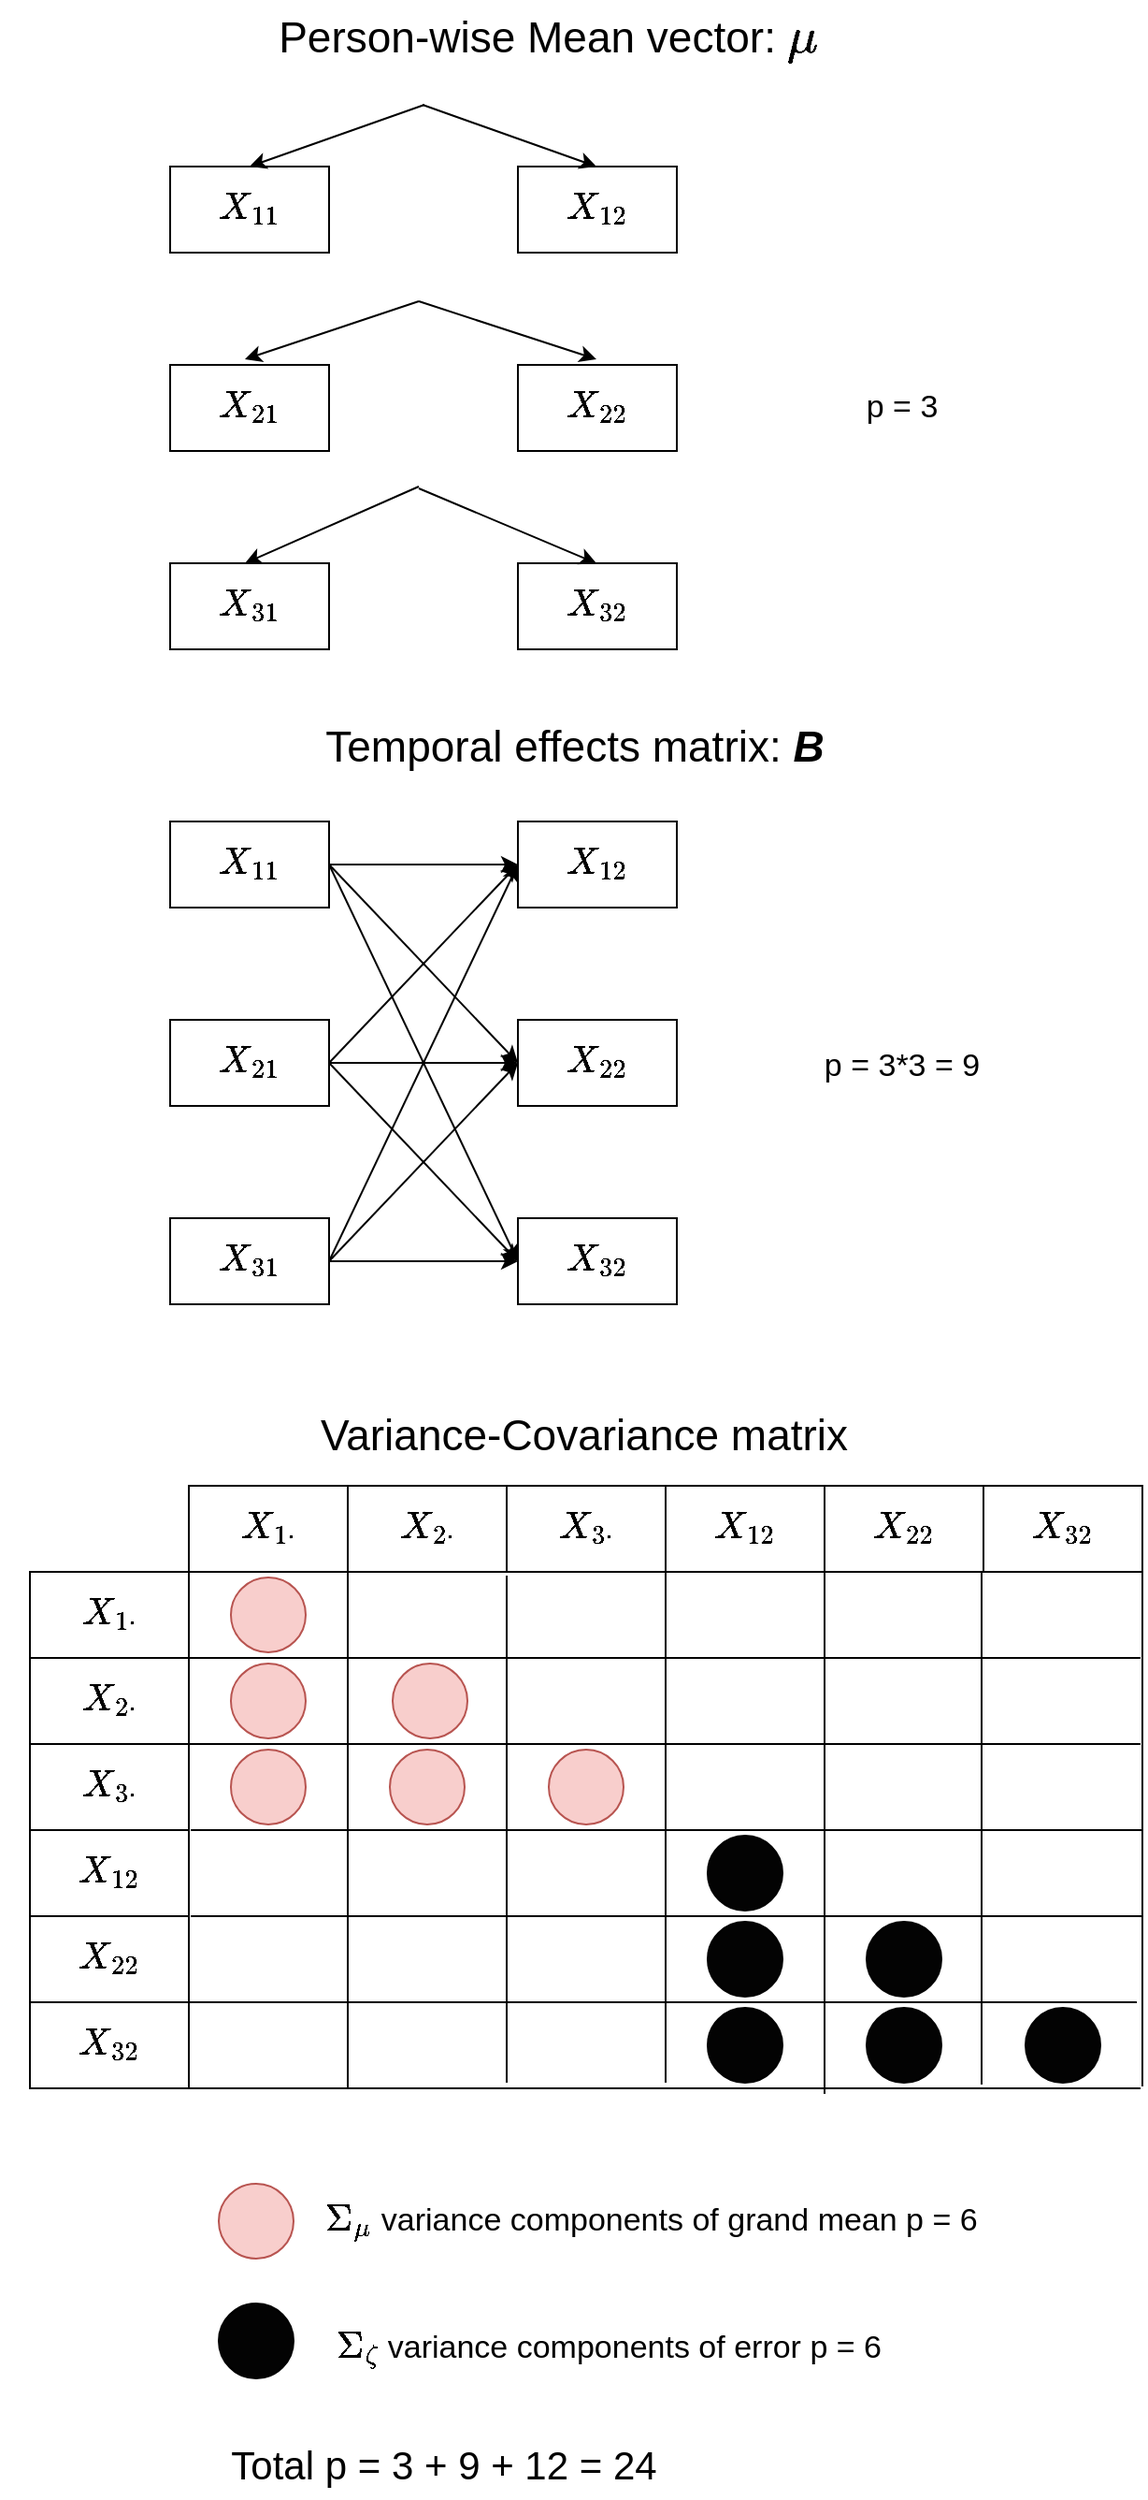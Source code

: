 <mxfile version="24.7.5">
  <diagram name="Page-1" id="bcyq5zdVHLgftZWWcf4A">
    <mxGraphModel dx="1677" dy="1243" grid="0" gridSize="10" guides="1" tooltips="1" connect="1" arrows="1" fold="1" page="0" pageScale="1" pageWidth="850" pageHeight="1100" math="1" shadow="0">
      <root>
        <mxCell id="0" />
        <mxCell id="1" parent="0" />
        <mxCell id="BIezD52MR-JfPG9IWd5c-9" style="rounded=0;orthogonalLoop=1;jettySize=auto;html=1;exitX=1;exitY=0.5;exitDx=0;exitDy=0;entryX=0;entryY=0.5;entryDx=0;entryDy=0;" edge="1" parent="1" source="aj2SmgymIhFg2K4pVTTK-1" target="BIezD52MR-JfPG9IWd5c-4">
          <mxGeometry relative="1" as="geometry" />
        </mxCell>
        <mxCell id="BIezD52MR-JfPG9IWd5c-10" style="edgeStyle=orthogonalEdgeStyle;rounded=0;orthogonalLoop=1;jettySize=auto;html=1;exitX=1;exitY=0.5;exitDx=0;exitDy=0;" edge="1" parent="1" source="aj2SmgymIhFg2K4pVTTK-1" target="BIezD52MR-JfPG9IWd5c-3">
          <mxGeometry relative="1" as="geometry" />
        </mxCell>
        <mxCell id="BIezD52MR-JfPG9IWd5c-11" style="rounded=0;orthogonalLoop=1;jettySize=auto;html=1;exitX=1;exitY=0.5;exitDx=0;exitDy=0;entryX=0;entryY=0.5;entryDx=0;entryDy=0;" edge="1" parent="1" source="aj2SmgymIhFg2K4pVTTK-1" target="BIezD52MR-JfPG9IWd5c-5">
          <mxGeometry relative="1" as="geometry" />
        </mxCell>
        <mxCell id="aj2SmgymIhFg2K4pVTTK-1" value="&lt;font style=&quot;font-size: 17px;&quot;&gt;$$X_{11}$$&lt;/font&gt;" style="rounded=0;whiteSpace=wrap;html=1;" parent="1" vertex="1">
          <mxGeometry x="-101" y="332" width="85" height="46" as="geometry" />
        </mxCell>
        <mxCell id="BIezD52MR-JfPG9IWd5c-12" style="edgeStyle=none;rounded=0;orthogonalLoop=1;jettySize=auto;html=1;exitX=1;exitY=0.5;exitDx=0;exitDy=0;entryX=0;entryY=0.5;entryDx=0;entryDy=0;" edge="1" parent="1" source="BIezD52MR-JfPG9IWd5c-1" target="BIezD52MR-JfPG9IWd5c-3">
          <mxGeometry relative="1" as="geometry" />
        </mxCell>
        <mxCell id="BIezD52MR-JfPG9IWd5c-13" style="edgeStyle=none;rounded=0;orthogonalLoop=1;jettySize=auto;html=1;exitX=1;exitY=0.5;exitDx=0;exitDy=0;entryX=0;entryY=0.5;entryDx=0;entryDy=0;" edge="1" parent="1" source="BIezD52MR-JfPG9IWd5c-1" target="BIezD52MR-JfPG9IWd5c-4">
          <mxGeometry relative="1" as="geometry" />
        </mxCell>
        <mxCell id="BIezD52MR-JfPG9IWd5c-14" style="edgeStyle=none;rounded=0;orthogonalLoop=1;jettySize=auto;html=1;exitX=1;exitY=0.5;exitDx=0;exitDy=0;entryX=0;entryY=0.5;entryDx=0;entryDy=0;" edge="1" parent="1" source="BIezD52MR-JfPG9IWd5c-1" target="BIezD52MR-JfPG9IWd5c-5">
          <mxGeometry relative="1" as="geometry" />
        </mxCell>
        <mxCell id="BIezD52MR-JfPG9IWd5c-1" value="&lt;font style=&quot;font-size: 17px;&quot;&gt;$$X_{21}$$&lt;/font&gt;" style="rounded=0;whiteSpace=wrap;html=1;" vertex="1" parent="1">
          <mxGeometry x="-101" y="438" width="85" height="46" as="geometry" />
        </mxCell>
        <mxCell id="BIezD52MR-JfPG9IWd5c-15" style="edgeStyle=none;rounded=0;orthogonalLoop=1;jettySize=auto;html=1;exitX=1;exitY=0.5;exitDx=0;exitDy=0;entryX=0;entryY=0.5;entryDx=0;entryDy=0;" edge="1" parent="1" source="BIezD52MR-JfPG9IWd5c-2" target="BIezD52MR-JfPG9IWd5c-4">
          <mxGeometry relative="1" as="geometry" />
        </mxCell>
        <mxCell id="BIezD52MR-JfPG9IWd5c-16" style="edgeStyle=none;rounded=0;orthogonalLoop=1;jettySize=auto;html=1;exitX=1;exitY=0.5;exitDx=0;exitDy=0;entryX=0;entryY=0.5;entryDx=0;entryDy=0;" edge="1" parent="1" source="BIezD52MR-JfPG9IWd5c-2" target="BIezD52MR-JfPG9IWd5c-3">
          <mxGeometry relative="1" as="geometry" />
        </mxCell>
        <mxCell id="BIezD52MR-JfPG9IWd5c-17" style="edgeStyle=none;rounded=0;orthogonalLoop=1;jettySize=auto;html=1;exitX=1;exitY=0.5;exitDx=0;exitDy=0;entryX=0;entryY=0.5;entryDx=0;entryDy=0;" edge="1" parent="1" source="BIezD52MR-JfPG9IWd5c-2" target="BIezD52MR-JfPG9IWd5c-5">
          <mxGeometry relative="1" as="geometry" />
        </mxCell>
        <mxCell id="BIezD52MR-JfPG9IWd5c-2" value="&lt;font style=&quot;font-size: 17px;&quot;&gt;$$X_{31}$$&lt;/font&gt;" style="rounded=0;whiteSpace=wrap;html=1;" vertex="1" parent="1">
          <mxGeometry x="-101" y="544" width="85" height="46" as="geometry" />
        </mxCell>
        <mxCell id="BIezD52MR-JfPG9IWd5c-3" value="&lt;font style=&quot;font-size: 17px;&quot;&gt;$$X_{12}$$&lt;/font&gt;" style="rounded=0;whiteSpace=wrap;html=1;" vertex="1" parent="1">
          <mxGeometry x="85" y="332" width="85" height="46" as="geometry" />
        </mxCell>
        <mxCell id="BIezD52MR-JfPG9IWd5c-4" value="&lt;font style=&quot;font-size: 17px;&quot;&gt;$$X_{22}$$&lt;/font&gt;" style="rounded=0;whiteSpace=wrap;html=1;" vertex="1" parent="1">
          <mxGeometry x="85" y="438" width="85" height="46" as="geometry" />
        </mxCell>
        <mxCell id="BIezD52MR-JfPG9IWd5c-5" value="&lt;font style=&quot;font-size: 17px;&quot;&gt;$$X_{32}$$&lt;/font&gt;" style="rounded=0;whiteSpace=wrap;html=1;" vertex="1" parent="1">
          <mxGeometry x="85" y="544" width="85" height="46" as="geometry" />
        </mxCell>
        <mxCell id="BIezD52MR-JfPG9IWd5c-27" value="&lt;font style=&quot;font-size: 23px;&quot;&gt;Temporal effects matrix:&amp;nbsp;&lt;b&gt;&lt;i&gt;B&lt;/i&gt;&lt;/b&gt;&lt;/font&gt;" style="text;html=1;align=center;verticalAlign=middle;resizable=0;points=[];autosize=1;strokeColor=none;fillColor=none;" vertex="1" parent="1">
          <mxGeometry x="-28" y="272" width="285" height="40" as="geometry" />
        </mxCell>
        <mxCell id="BIezD52MR-JfPG9IWd5c-31" value="&lt;font style=&quot;font-size: 17px;&quot;&gt;$$X_{11}$$&lt;/font&gt;" style="rounded=0;whiteSpace=wrap;html=1;" vertex="1" parent="1">
          <mxGeometry x="-101" y="-18" width="85" height="46" as="geometry" />
        </mxCell>
        <mxCell id="BIezD52MR-JfPG9IWd5c-35" value="&lt;font style=&quot;font-size: 17px;&quot;&gt;$$X_{21}$$&lt;/font&gt;" style="rounded=0;whiteSpace=wrap;html=1;" vertex="1" parent="1">
          <mxGeometry x="-101" y="88" width="85" height="46" as="geometry" />
        </mxCell>
        <mxCell id="BIezD52MR-JfPG9IWd5c-39" value="&lt;font style=&quot;font-size: 17px;&quot;&gt;$$X_{31}$$&lt;/font&gt;" style="rounded=0;whiteSpace=wrap;html=1;" vertex="1" parent="1">
          <mxGeometry x="-101" y="194" width="85" height="46" as="geometry" />
        </mxCell>
        <mxCell id="BIezD52MR-JfPG9IWd5c-43" value="&lt;font style=&quot;font-size: 17px;&quot;&gt;$$X_{12}$$&lt;/font&gt;" style="rounded=0;whiteSpace=wrap;html=1;" vertex="1" parent="1">
          <mxGeometry x="85" y="-18" width="85" height="46" as="geometry" />
        </mxCell>
        <mxCell id="BIezD52MR-JfPG9IWd5c-47" value="&lt;font style=&quot;font-size: 17px;&quot;&gt;$$X_{22}$$&lt;/font&gt;" style="rounded=0;whiteSpace=wrap;html=1;" vertex="1" parent="1">
          <mxGeometry x="85" y="88" width="85" height="46" as="geometry" />
        </mxCell>
        <mxCell id="BIezD52MR-JfPG9IWd5c-51" value="&lt;font style=&quot;font-size: 17px;&quot;&gt;$$X_{32}$$&lt;/font&gt;" style="rounded=0;whiteSpace=wrap;html=1;" vertex="1" parent="1">
          <mxGeometry x="85" y="194" width="85" height="46" as="geometry" />
        </mxCell>
        <mxCell id="BIezD52MR-JfPG9IWd5c-55" value="" style="endArrow=classic;html=1;rounded=0;entryX=0.5;entryY=0;entryDx=0;entryDy=0;" edge="1" parent="1" target="BIezD52MR-JfPG9IWd5c-31">
          <mxGeometry width="50" height="50" relative="1" as="geometry">
            <mxPoint x="35" y="-51" as="sourcePoint" />
            <mxPoint x="-14" y="-107" as="targetPoint" />
          </mxGeometry>
        </mxCell>
        <mxCell id="BIezD52MR-JfPG9IWd5c-56" value="" style="endArrow=classic;html=1;rounded=0;entryX=0.5;entryY=0;entryDx=0;entryDy=0;" edge="1" parent="1">
          <mxGeometry width="50" height="50" relative="1" as="geometry">
            <mxPoint x="32" y="54" as="sourcePoint" />
            <mxPoint x="-61" y="85" as="targetPoint" />
          </mxGeometry>
        </mxCell>
        <mxCell id="BIezD52MR-JfPG9IWd5c-57" value="" style="endArrow=classic;html=1;rounded=0;entryX=0.5;entryY=0;entryDx=0;entryDy=0;" edge="1" parent="1">
          <mxGeometry width="50" height="50" relative="1" as="geometry">
            <mxPoint x="32" y="153" as="sourcePoint" />
            <mxPoint x="-61" y="194" as="targetPoint" />
          </mxGeometry>
        </mxCell>
        <mxCell id="BIezD52MR-JfPG9IWd5c-58" value="" style="endArrow=classic;html=1;rounded=0;entryX=0.5;entryY=0;entryDx=0;entryDy=0;" edge="1" parent="1">
          <mxGeometry width="50" height="50" relative="1" as="geometry">
            <mxPoint x="34" y="-51" as="sourcePoint" />
            <mxPoint x="127" y="-18" as="targetPoint" />
          </mxGeometry>
        </mxCell>
        <mxCell id="BIezD52MR-JfPG9IWd5c-59" value="" style="endArrow=classic;html=1;rounded=0;entryX=0.5;entryY=0;entryDx=0;entryDy=0;" edge="1" parent="1">
          <mxGeometry width="50" height="50" relative="1" as="geometry">
            <mxPoint x="32" y="54" as="sourcePoint" />
            <mxPoint x="127" y="85" as="targetPoint" />
          </mxGeometry>
        </mxCell>
        <mxCell id="BIezD52MR-JfPG9IWd5c-60" value="" style="endArrow=classic;html=1;rounded=0;entryX=0.5;entryY=0;entryDx=0;entryDy=0;" edge="1" parent="1">
          <mxGeometry width="50" height="50" relative="1" as="geometry">
            <mxPoint x="32" y="154" as="sourcePoint" />
            <mxPoint x="127" y="194" as="targetPoint" />
          </mxGeometry>
        </mxCell>
        <mxCell id="BIezD52MR-JfPG9IWd5c-64" value="&lt;font style=&quot;font-size: 23px;&quot;&gt;Person-wise Mean vector: &lt;b&gt;`\mu`&lt;/b&gt;&lt;/font&gt;" style="text;html=1;align=center;verticalAlign=middle;resizable=0;points=[];autosize=1;strokeColor=none;fillColor=none;" vertex="1" parent="1">
          <mxGeometry x="-72" y="-107" width="346" height="40" as="geometry" />
        </mxCell>
        <mxCell id="BIezD52MR-JfPG9IWd5c-65" value="&lt;font style=&quot;font-size: 17px;&quot;&gt;p = 3&lt;/font&gt;" style="text;html=1;align=center;verticalAlign=middle;resizable=0;points=[];autosize=1;strokeColor=none;fillColor=none;" vertex="1" parent="1">
          <mxGeometry x="262" y="95" width="56" height="32" as="geometry" />
        </mxCell>
        <mxCell id="BIezD52MR-JfPG9IWd5c-66" value="&lt;font style=&quot;font-size: 17px;&quot;&gt;p = 3*3 = 9&lt;/font&gt;" style="text;html=1;align=center;verticalAlign=middle;resizable=0;points=[];autosize=1;strokeColor=none;fillColor=none;" vertex="1" parent="1">
          <mxGeometry x="239.5" y="447" width="101" height="32" as="geometry" />
        </mxCell>
        <mxCell id="BIezD52MR-JfPG9IWd5c-67" value="&lt;font style=&quot;font-size: 17px;&quot;&gt;$$X_{1\cdot}$$&lt;/font&gt;" style="rounded=0;whiteSpace=wrap;html=1;" vertex="1" parent="1">
          <mxGeometry x="-176" y="733" width="85" height="46" as="geometry" />
        </mxCell>
        <mxCell id="BIezD52MR-JfPG9IWd5c-68" value="&lt;font style=&quot;font-size: 17px;&quot;&gt;$$X_{2\cdot}$$&lt;/font&gt;" style="rounded=0;whiteSpace=wrap;html=1;" vertex="1" parent="1">
          <mxGeometry x="-176" y="779" width="85" height="46" as="geometry" />
        </mxCell>
        <mxCell id="BIezD52MR-JfPG9IWd5c-69" value="&lt;font style=&quot;font-size: 17px;&quot;&gt;$$X_{3\cdot}$$&lt;/font&gt;" style="rounded=0;whiteSpace=wrap;html=1;" vertex="1" parent="1">
          <mxGeometry x="-176" y="825" width="85" height="46" as="geometry" />
        </mxCell>
        <mxCell id="BIezD52MR-JfPG9IWd5c-70" value="&lt;font style=&quot;font-size: 17px;&quot;&gt;$$X_{12}$$&lt;/font&gt;" style="rounded=0;whiteSpace=wrap;html=1;" vertex="1" parent="1">
          <mxGeometry x="-176" y="871" width="85" height="46" as="geometry" />
        </mxCell>
        <mxCell id="BIezD52MR-JfPG9IWd5c-71" value="&lt;font style=&quot;font-size: 17px;&quot;&gt;$$X_{22}$$&lt;/font&gt;" style="rounded=0;whiteSpace=wrap;html=1;" vertex="1" parent="1">
          <mxGeometry x="-176" y="917" width="85" height="46" as="geometry" />
        </mxCell>
        <mxCell id="BIezD52MR-JfPG9IWd5c-72" value="&lt;font style=&quot;font-size: 17px;&quot;&gt;$$X_{32}$$&lt;/font&gt;" style="rounded=0;whiteSpace=wrap;html=1;" vertex="1" parent="1">
          <mxGeometry x="-176" y="963" width="85" height="46" as="geometry" />
        </mxCell>
        <mxCell id="BIezD52MR-JfPG9IWd5c-73" value="&lt;font style=&quot;font-size: 17px;&quot;&gt;$$X_{1\cdot}$$&lt;/font&gt;" style="rounded=0;whiteSpace=wrap;html=1;" vertex="1" parent="1">
          <mxGeometry x="-91" y="687" width="85" height="46" as="geometry" />
        </mxCell>
        <mxCell id="BIezD52MR-JfPG9IWd5c-74" value="&lt;font style=&quot;font-size: 17px;&quot;&gt;$$X_{2\cdot}$$&lt;/font&gt;" style="rounded=0;whiteSpace=wrap;html=1;" vertex="1" parent="1">
          <mxGeometry x="-6" y="687" width="85" height="46" as="geometry" />
        </mxCell>
        <mxCell id="BIezD52MR-JfPG9IWd5c-75" value="&lt;font style=&quot;font-size: 17px;&quot;&gt;$$X_{3\cdot}$$&lt;/font&gt;" style="rounded=0;whiteSpace=wrap;html=1;" vertex="1" parent="1">
          <mxGeometry x="79" y="687" width="85" height="46" as="geometry" />
        </mxCell>
        <mxCell id="BIezD52MR-JfPG9IWd5c-76" value="&lt;font style=&quot;font-size: 17px;&quot;&gt;$$X_{12}$$&lt;/font&gt;" style="rounded=0;whiteSpace=wrap;html=1;" vertex="1" parent="1">
          <mxGeometry x="164" y="687" width="85" height="46" as="geometry" />
        </mxCell>
        <mxCell id="BIezD52MR-JfPG9IWd5c-77" value="&lt;font style=&quot;font-size: 17px;&quot;&gt;$$X_{22}$$&lt;/font&gt;" style="rounded=0;whiteSpace=wrap;html=1;" vertex="1" parent="1">
          <mxGeometry x="249" y="687" width="85" height="46" as="geometry" />
        </mxCell>
        <mxCell id="BIezD52MR-JfPG9IWd5c-78" value="&lt;font style=&quot;font-size: 17px;&quot;&gt;$$X_{32}$$&lt;/font&gt;" style="rounded=0;whiteSpace=wrap;html=1;" vertex="1" parent="1">
          <mxGeometry x="334" y="687" width="85" height="46" as="geometry" />
        </mxCell>
        <mxCell id="BIezD52MR-JfPG9IWd5c-79" value="" style="endArrow=none;html=1;rounded=0;exitX=1;exitY=1;exitDx=0;exitDy=0;" edge="1" parent="1" source="BIezD52MR-JfPG9IWd5c-67">
          <mxGeometry width="50" height="50" relative="1" as="geometry">
            <mxPoint x="221" y="786" as="sourcePoint" />
            <mxPoint x="418" y="779" as="targetPoint" />
          </mxGeometry>
        </mxCell>
        <mxCell id="BIezD52MR-JfPG9IWd5c-80" value="" style="endArrow=none;html=1;rounded=0;exitX=1;exitY=1;exitDx=0;exitDy=0;" edge="1" parent="1">
          <mxGeometry width="50" height="50" relative="1" as="geometry">
            <mxPoint x="-91" y="825" as="sourcePoint" />
            <mxPoint x="418" y="825" as="targetPoint" />
          </mxGeometry>
        </mxCell>
        <mxCell id="BIezD52MR-JfPG9IWd5c-81" value="" style="endArrow=none;html=1;rounded=0;exitX=1;exitY=1;exitDx=0;exitDy=0;" edge="1" parent="1">
          <mxGeometry width="50" height="50" relative="1" as="geometry">
            <mxPoint x="-90" y="871" as="sourcePoint" />
            <mxPoint x="419" y="871" as="targetPoint" />
          </mxGeometry>
        </mxCell>
        <mxCell id="BIezD52MR-JfPG9IWd5c-82" value="" style="endArrow=none;html=1;rounded=0;exitX=1;exitY=1;exitDx=0;exitDy=0;" edge="1" parent="1">
          <mxGeometry width="50" height="50" relative="1" as="geometry">
            <mxPoint x="-90" y="917" as="sourcePoint" />
            <mxPoint x="419" y="917" as="targetPoint" />
          </mxGeometry>
        </mxCell>
        <mxCell id="BIezD52MR-JfPG9IWd5c-83" value="" style="endArrow=none;html=1;rounded=0;exitX=1;exitY=1;exitDx=0;exitDy=0;" edge="1" parent="1">
          <mxGeometry width="50" height="50" relative="1" as="geometry">
            <mxPoint x="-93" y="963" as="sourcePoint" />
            <mxPoint x="416" y="963" as="targetPoint" />
          </mxGeometry>
        </mxCell>
        <mxCell id="BIezD52MR-JfPG9IWd5c-84" value="" style="endArrow=none;html=1;rounded=0;exitX=1;exitY=1;exitDx=0;exitDy=0;" edge="1" parent="1">
          <mxGeometry width="50" height="50" relative="1" as="geometry">
            <mxPoint x="-91" y="1009" as="sourcePoint" />
            <mxPoint x="418" y="1009" as="targetPoint" />
          </mxGeometry>
        </mxCell>
        <mxCell id="BIezD52MR-JfPG9IWd5c-85" value="" style="endArrow=none;html=1;rounded=0;" edge="1" parent="1">
          <mxGeometry width="50" height="50" relative="1" as="geometry">
            <mxPoint x="-6" y="1009" as="sourcePoint" />
            <mxPoint x="-6" y="733" as="targetPoint" />
          </mxGeometry>
        </mxCell>
        <mxCell id="BIezD52MR-JfPG9IWd5c-86" value="" style="endArrow=none;html=1;rounded=0;" edge="1" parent="1">
          <mxGeometry width="50" height="50" relative="1" as="geometry">
            <mxPoint x="79" y="1006" as="sourcePoint" />
            <mxPoint x="79" y="735" as="targetPoint" />
          </mxGeometry>
        </mxCell>
        <mxCell id="BIezD52MR-JfPG9IWd5c-87" value="" style="endArrow=none;html=1;rounded=0;" edge="1" parent="1">
          <mxGeometry width="50" height="50" relative="1" as="geometry">
            <mxPoint x="164" y="1006" as="sourcePoint" />
            <mxPoint x="164" y="729" as="targetPoint" />
          </mxGeometry>
        </mxCell>
        <mxCell id="BIezD52MR-JfPG9IWd5c-88" value="" style="endArrow=none;html=1;rounded=0;" edge="1" parent="1">
          <mxGeometry width="50" height="50" relative="1" as="geometry">
            <mxPoint x="249" y="1012" as="sourcePoint" />
            <mxPoint x="249" y="733" as="targetPoint" />
          </mxGeometry>
        </mxCell>
        <mxCell id="BIezD52MR-JfPG9IWd5c-89" value="" style="endArrow=none;html=1;rounded=0;" edge="1" parent="1">
          <mxGeometry width="50" height="50" relative="1" as="geometry">
            <mxPoint x="333" y="1007" as="sourcePoint" />
            <mxPoint x="333" y="733" as="targetPoint" />
          </mxGeometry>
        </mxCell>
        <mxCell id="BIezD52MR-JfPG9IWd5c-90" value="" style="endArrow=none;html=1;rounded=0;" edge="1" parent="1">
          <mxGeometry width="50" height="50" relative="1" as="geometry">
            <mxPoint x="419" y="1008" as="sourcePoint" />
            <mxPoint x="419" y="733" as="targetPoint" />
          </mxGeometry>
        </mxCell>
        <mxCell id="BIezD52MR-JfPG9IWd5c-91" value="" style="ellipse;whiteSpace=wrap;html=1;aspect=fixed;fillColor=#f8cecc;strokeColor=#b85450;" vertex="1" parent="1">
          <mxGeometry x="-68.5" y="736" width="40" height="40" as="geometry" />
        </mxCell>
        <mxCell id="BIezD52MR-JfPG9IWd5c-92" value="" style="ellipse;whiteSpace=wrap;html=1;aspect=fixed;fillColor=#f8cecc;strokeColor=#b85450;" vertex="1" parent="1">
          <mxGeometry x="18" y="782" width="40" height="40" as="geometry" />
        </mxCell>
        <mxCell id="BIezD52MR-JfPG9IWd5c-93" value="" style="ellipse;whiteSpace=wrap;html=1;aspect=fixed;fillColor=#f8cecc;strokeColor=#b85450;" vertex="1" parent="1">
          <mxGeometry x="101.5" y="828" width="40" height="40" as="geometry" />
        </mxCell>
        <mxCell id="BIezD52MR-JfPG9IWd5c-94" value="" style="ellipse;whiteSpace=wrap;html=1;aspect=fixed;fillColor=#f8cecc;strokeColor=#b85450;" vertex="1" parent="1">
          <mxGeometry x="-68.5" y="782" width="40" height="40" as="geometry" />
        </mxCell>
        <mxCell id="BIezD52MR-JfPG9IWd5c-95" value="" style="ellipse;whiteSpace=wrap;html=1;aspect=fixed;fillColor=#f8cecc;strokeColor=#b85450;" vertex="1" parent="1">
          <mxGeometry x="-68.5" y="828" width="40" height="40" as="geometry" />
        </mxCell>
        <mxCell id="BIezD52MR-JfPG9IWd5c-99" value="" style="ellipse;whiteSpace=wrap;html=1;aspect=fixed;fillColor=#f8cecc;strokeColor=#b85450;" vertex="1" parent="1">
          <mxGeometry x="16.5" y="828" width="40" height="40" as="geometry" />
        </mxCell>
        <mxCell id="BIezD52MR-JfPG9IWd5c-101" value="" style="ellipse;whiteSpace=wrap;html=1;aspect=fixed;fillColor=#030303;" vertex="1" parent="1">
          <mxGeometry x="271.5" y="920" width="40" height="40" as="geometry" />
        </mxCell>
        <mxCell id="BIezD52MR-JfPG9IWd5c-103" value="" style="ellipse;whiteSpace=wrap;html=1;aspect=fixed;fillColor=#030303;" vertex="1" parent="1">
          <mxGeometry x="186.5" y="874" width="40" height="40" as="geometry" />
        </mxCell>
        <mxCell id="BIezD52MR-JfPG9IWd5c-105" value="" style="ellipse;whiteSpace=wrap;html=1;aspect=fixed;fillColor=#030303;" vertex="1" parent="1">
          <mxGeometry x="356.5" y="966" width="40" height="40" as="geometry" />
        </mxCell>
        <mxCell id="BIezD52MR-JfPG9IWd5c-106" value="" style="ellipse;whiteSpace=wrap;html=1;aspect=fixed;fillColor=#030303;" vertex="1" parent="1">
          <mxGeometry x="186.5" y="920" width="40" height="40" as="geometry" />
        </mxCell>
        <mxCell id="BIezD52MR-JfPG9IWd5c-107" value="" style="ellipse;whiteSpace=wrap;html=1;aspect=fixed;fillColor=#030303;" vertex="1" parent="1">
          <mxGeometry x="186.5" y="966" width="40" height="40" as="geometry" />
        </mxCell>
        <mxCell id="BIezD52MR-JfPG9IWd5c-108" value="" style="ellipse;whiteSpace=wrap;html=1;aspect=fixed;fillColor=#030303;" vertex="1" parent="1">
          <mxGeometry x="271.5" y="966" width="40" height="40" as="geometry" />
        </mxCell>
        <mxCell id="BIezD52MR-JfPG9IWd5c-109" value="&lt;font style=&quot;font-size: 23px;&quot;&gt;Variance-Covariance matrix&lt;/font&gt;" style="text;html=1;align=center;verticalAlign=middle;resizable=0;points=[];autosize=1;strokeColor=none;fillColor=none;" vertex="1" parent="1">
          <mxGeometry x="-30" y="640" width="300" height="40" as="geometry" />
        </mxCell>
        <mxCell id="BIezD52MR-JfPG9IWd5c-110" value="" style="ellipse;whiteSpace=wrap;html=1;aspect=fixed;fillColor=#f8cecc;strokeColor=#b85450;" vertex="1" parent="1">
          <mxGeometry x="-75" y="1060" width="40" height="40" as="geometry" />
        </mxCell>
        <mxCell id="BIezD52MR-JfPG9IWd5c-111" value="&lt;font style=&quot;font-size: 17px;&quot;&gt;`\Sigma_\mu` variance components of grand mean p = 6&lt;/font&gt;" style="text;html=1;align=center;verticalAlign=middle;resizable=0;points=[];autosize=1;strokeColor=none;fillColor=none;" vertex="1" parent="1">
          <mxGeometry x="-66" y="1064" width="444" height="32" as="geometry" />
        </mxCell>
        <mxCell id="BIezD52MR-JfPG9IWd5c-112" value="" style="ellipse;whiteSpace=wrap;html=1;aspect=fixed;fillColor=#030303;" vertex="1" parent="1">
          <mxGeometry x="-75" y="1124" width="40" height="40" as="geometry" />
        </mxCell>
        <mxCell id="BIezD52MR-JfPG9IWd5c-113" value="&lt;font style=&quot;font-size: 17px;&quot;&gt;`\Sigma_\zeta` variance components of error p = 6&lt;/font&gt;" style="text;html=1;align=center;verticalAlign=middle;resizable=0;points=[];autosize=1;strokeColor=none;fillColor=none;" vertex="1" parent="1">
          <mxGeometry x="-66" y="1132" width="397" height="32" as="geometry" />
        </mxCell>
        <mxCell id="BIezD52MR-JfPG9IWd5c-114" value="&lt;font style=&quot;font-size: 21px;&quot;&gt;Total p = 3 + 9 + 12 = 24&lt;/font&gt;" style="text;html=1;align=center;verticalAlign=middle;resizable=0;points=[];autosize=1;strokeColor=none;fillColor=none;" vertex="1" parent="1">
          <mxGeometry x="-78" y="1191" width="246" height="37" as="geometry" />
        </mxCell>
      </root>
    </mxGraphModel>
  </diagram>
</mxfile>
